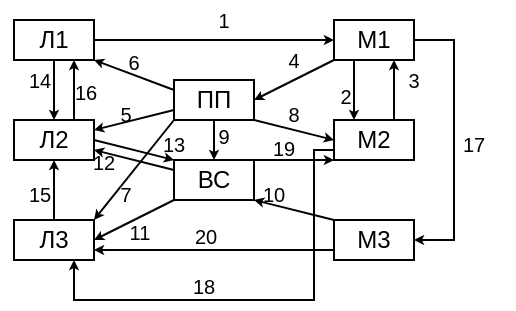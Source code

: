 <mxfile version="13.7.4" type="device"><diagram id="GtK3HyaGSdAhhyVwap6X" name="Page-1"><mxGraphModel dx="475" dy="264" grid="1" gridSize="10" guides="1" tooltips="1" connect="1" arrows="1" fold="1" page="1" pageScale="1" pageWidth="850" pageHeight="1100" math="0" shadow="0"><root><mxCell id="0"/><mxCell id="1" parent="0"/><mxCell id="xU0pDiSYkQ3MEUIYUSDN-10" style="edgeStyle=orthogonalEdgeStyle;rounded=0;orthogonalLoop=1;jettySize=auto;html=1;entryX=0;entryY=0.5;entryDx=0;entryDy=0;endArrow=classic;endFill=1;endSize=2;" edge="1" parent="1" source="xU0pDiSYkQ3MEUIYUSDN-1" target="xU0pDiSYkQ3MEUIYUSDN-4"><mxGeometry relative="1" as="geometry"/></mxCell><mxCell id="xU0pDiSYkQ3MEUIYUSDN-40" value="" style="edgeStyle=none;rounded=0;orthogonalLoop=1;jettySize=auto;html=1;endArrow=classic;endFill=1;endSize=2;fontSize=10;entryX=0.5;entryY=0;entryDx=0;entryDy=0;" edge="1" parent="1" source="xU0pDiSYkQ3MEUIYUSDN-1" target="xU0pDiSYkQ3MEUIYUSDN-2"><mxGeometry relative="1" as="geometry"/></mxCell><mxCell id="xU0pDiSYkQ3MEUIYUSDN-1" value="Л1" style="rounded=0;whiteSpace=wrap;html=1;" vertex="1" parent="1"><mxGeometry x="320" y="40" width="40" height="20" as="geometry"/></mxCell><mxCell id="xU0pDiSYkQ3MEUIYUSDN-2" value="Л2" style="rounded=0;whiteSpace=wrap;html=1;" vertex="1" parent="1"><mxGeometry x="320" y="90" width="40" height="20" as="geometry"/></mxCell><mxCell id="xU0pDiSYkQ3MEUIYUSDN-3" value="Л3" style="rounded=0;whiteSpace=wrap;html=1;" vertex="1" parent="1"><mxGeometry x="320" y="140" width="40" height="20" as="geometry"/></mxCell><mxCell id="xU0pDiSYkQ3MEUIYUSDN-4" value="М1" style="rounded=0;whiteSpace=wrap;html=1;" vertex="1" parent="1"><mxGeometry x="480" y="40" width="40" height="20" as="geometry"/></mxCell><mxCell id="xU0pDiSYkQ3MEUIYUSDN-5" value="М2" style="rounded=0;whiteSpace=wrap;html=1;" vertex="1" parent="1"><mxGeometry x="480" y="90" width="40" height="20" as="geometry"/></mxCell><mxCell id="xU0pDiSYkQ3MEUIYUSDN-6" value="М3" style="rounded=0;whiteSpace=wrap;html=1;" vertex="1" parent="1"><mxGeometry x="480" y="140" width="40" height="20" as="geometry"/></mxCell><mxCell id="xU0pDiSYkQ3MEUIYUSDN-7" value="ПП" style="rounded=0;whiteSpace=wrap;html=1;" vertex="1" parent="1"><mxGeometry x="400" y="70" width="40" height="20" as="geometry"/></mxCell><mxCell id="xU0pDiSYkQ3MEUIYUSDN-8" value="ВС" style="rounded=0;whiteSpace=wrap;html=1;" vertex="1" parent="1"><mxGeometry x="400" y="110" width="40" height="20" as="geometry"/></mxCell><mxCell id="xU0pDiSYkQ3MEUIYUSDN-11" value="&lt;font style=&quot;font-size: 10px;&quot;&gt;1&lt;/font&gt;" style="text;html=1;strokeColor=none;fillColor=none;align=center;verticalAlign=middle;whiteSpace=wrap;rounded=0;strokeWidth=1;fontSize=10;" vertex="1" parent="1"><mxGeometry x="405" y="30" width="40" height="20" as="geometry"/></mxCell><mxCell id="xU0pDiSYkQ3MEUIYUSDN-13" style="edgeStyle=orthogonalEdgeStyle;rounded=0;orthogonalLoop=1;jettySize=auto;html=1;entryX=0.25;entryY=0;entryDx=0;entryDy=0;endArrow=classic;endFill=1;endSize=2;exitX=0.25;exitY=1;exitDx=0;exitDy=0;" edge="1" parent="1" source="xU0pDiSYkQ3MEUIYUSDN-4" target="xU0pDiSYkQ3MEUIYUSDN-5"><mxGeometry relative="1" as="geometry"><mxPoint x="580" y="90" as="sourcePoint"/><mxPoint x="700" y="90" as="targetPoint"/></mxGeometry></mxCell><mxCell id="xU0pDiSYkQ3MEUIYUSDN-14" style="edgeStyle=orthogonalEdgeStyle;rounded=0;orthogonalLoop=1;jettySize=auto;html=1;entryX=0.75;entryY=1;entryDx=0;entryDy=0;endArrow=classic;endFill=1;endSize=2;exitX=0.75;exitY=0;exitDx=0;exitDy=0;" edge="1" parent="1" source="xU0pDiSYkQ3MEUIYUSDN-5" target="xU0pDiSYkQ3MEUIYUSDN-4"><mxGeometry relative="1" as="geometry"><mxPoint x="500" y="100" as="sourcePoint"/><mxPoint x="500" y="70" as="targetPoint"/><Array as="points"><mxPoint x="510" y="80"/><mxPoint x="510" y="80"/></Array></mxGeometry></mxCell><mxCell id="xU0pDiSYkQ3MEUIYUSDN-15" value="&lt;font style=&quot;font-size: 10px&quot;&gt;2&lt;/font&gt;" style="text;html=1;strokeColor=none;fillColor=none;align=center;verticalAlign=middle;whiteSpace=wrap;rounded=0;strokeWidth=1;fontSize=10;" vertex="1" parent="1"><mxGeometry x="466" y="68" width="40" height="20" as="geometry"/></mxCell><mxCell id="xU0pDiSYkQ3MEUIYUSDN-16" value="&lt;font style=&quot;font-size: 10px&quot;&gt;3&lt;/font&gt;" style="text;html=1;strokeColor=none;fillColor=none;align=center;verticalAlign=middle;whiteSpace=wrap;rounded=0;strokeWidth=1;fontSize=10;" vertex="1" parent="1"><mxGeometry x="500" y="60" width="40" height="20" as="geometry"/></mxCell><mxCell id="xU0pDiSYkQ3MEUIYUSDN-17" style="rounded=0;orthogonalLoop=1;jettySize=auto;html=1;entryX=1;entryY=0.5;entryDx=0;entryDy=0;endArrow=classic;endFill=1;endSize=2;exitX=0;exitY=1;exitDx=0;exitDy=0;" edge="1" parent="1" source="xU0pDiSYkQ3MEUIYUSDN-4" target="xU0pDiSYkQ3MEUIYUSDN-7"><mxGeometry relative="1" as="geometry"><mxPoint x="370" y="60" as="sourcePoint"/><mxPoint x="490" y="60" as="targetPoint"/></mxGeometry></mxCell><mxCell id="xU0pDiSYkQ3MEUIYUSDN-18" value="&lt;font style=&quot;font-size: 10px&quot;&gt;4&lt;/font&gt;" style="text;html=1;strokeColor=none;fillColor=none;align=center;verticalAlign=middle;whiteSpace=wrap;rounded=0;strokeWidth=1;fontSize=10;" vertex="1" parent="1"><mxGeometry x="440" y="50" width="40" height="20" as="geometry"/></mxCell><mxCell id="xU0pDiSYkQ3MEUIYUSDN-19" style="rounded=0;orthogonalLoop=1;jettySize=auto;html=1;entryX=1;entryY=0.25;entryDx=0;entryDy=0;endArrow=classic;endFill=1;endSize=2;exitX=0;exitY=0.75;exitDx=0;exitDy=0;" edge="1" parent="1" source="xU0pDiSYkQ3MEUIYUSDN-7" target="xU0pDiSYkQ3MEUIYUSDN-2"><mxGeometry relative="1" as="geometry"><mxPoint x="490" y="70" as="sourcePoint"/><mxPoint x="450" y="90" as="targetPoint"/></mxGeometry></mxCell><mxCell id="xU0pDiSYkQ3MEUIYUSDN-21" value="&lt;font style=&quot;font-size: 10px&quot;&gt;5&lt;/font&gt;" style="text;html=1;strokeColor=none;fillColor=none;align=center;verticalAlign=middle;whiteSpace=wrap;rounded=0;strokeWidth=1;fontSize=10;" vertex="1" parent="1"><mxGeometry x="356" y="77" width="40" height="20" as="geometry"/></mxCell><mxCell id="xU0pDiSYkQ3MEUIYUSDN-22" value="&lt;font style=&quot;font-size: 10px&quot;&gt;6&lt;/font&gt;" style="text;html=1;strokeColor=none;fillColor=none;align=center;verticalAlign=middle;whiteSpace=wrap;rounded=0;strokeWidth=1;fontSize=10;" vertex="1" parent="1"><mxGeometry x="360" y="51" width="40" height="20" as="geometry"/></mxCell><mxCell id="xU0pDiSYkQ3MEUIYUSDN-23" style="rounded=0;orthogonalLoop=1;jettySize=auto;html=1;entryX=1;entryY=1;entryDx=0;entryDy=0;endArrow=classic;endFill=1;endSize=2;exitX=0;exitY=0.25;exitDx=0;exitDy=0;" edge="1" parent="1" source="xU0pDiSYkQ3MEUIYUSDN-7" target="xU0pDiSYkQ3MEUIYUSDN-1"><mxGeometry relative="1" as="geometry"><mxPoint x="410" y="95" as="sourcePoint"/><mxPoint x="370" y="110" as="targetPoint"/></mxGeometry></mxCell><mxCell id="xU0pDiSYkQ3MEUIYUSDN-26" style="rounded=0;orthogonalLoop=1;jettySize=auto;html=1;entryX=1;entryY=0;entryDx=0;entryDy=0;endArrow=classic;endFill=1;endSize=2;exitX=0;exitY=1;exitDx=0;exitDy=0;" edge="1" parent="1" source="xU0pDiSYkQ3MEUIYUSDN-7" target="xU0pDiSYkQ3MEUIYUSDN-3"><mxGeometry relative="1" as="geometry"><mxPoint x="410" y="95" as="sourcePoint"/><mxPoint x="370" y="110" as="targetPoint"/></mxGeometry></mxCell><mxCell id="xU0pDiSYkQ3MEUIYUSDN-27" value="&lt;font style=&quot;font-size: 10px&quot;&gt;7&lt;/font&gt;" style="text;html=1;strokeColor=none;fillColor=none;align=center;verticalAlign=middle;whiteSpace=wrap;rounded=0;strokeWidth=1;fontSize=10;" vertex="1" parent="1"><mxGeometry x="356" y="117" width="40" height="20" as="geometry"/></mxCell><mxCell id="xU0pDiSYkQ3MEUIYUSDN-28" style="rounded=0;orthogonalLoop=1;jettySize=auto;html=1;entryX=0;entryY=0.5;entryDx=0;entryDy=0;endArrow=classic;endFill=1;endSize=2;exitX=1;exitY=1;exitDx=0;exitDy=0;" edge="1" parent="1" source="xU0pDiSYkQ3MEUIYUSDN-7" target="xU0pDiSYkQ3MEUIYUSDN-5"><mxGeometry relative="1" as="geometry"><mxPoint x="410" y="100" as="sourcePoint"/><mxPoint x="370" y="150" as="targetPoint"/></mxGeometry></mxCell><mxCell id="xU0pDiSYkQ3MEUIYUSDN-29" value="&lt;font style=&quot;font-size: 10px&quot;&gt;8&lt;/font&gt;" style="text;html=1;strokeColor=none;fillColor=none;align=center;verticalAlign=middle;whiteSpace=wrap;rounded=0;strokeWidth=1;fontSize=10;" vertex="1" parent="1"><mxGeometry x="440" y="77" width="40" height="20" as="geometry"/></mxCell><mxCell id="xU0pDiSYkQ3MEUIYUSDN-30" style="rounded=0;orthogonalLoop=1;jettySize=auto;html=1;entryX=0.5;entryY=0;entryDx=0;entryDy=0;endArrow=classic;endFill=1;endSize=2;exitX=0.5;exitY=1;exitDx=0;exitDy=0;" edge="1" parent="1" source="xU0pDiSYkQ3MEUIYUSDN-7" target="xU0pDiSYkQ3MEUIYUSDN-8"><mxGeometry relative="1" as="geometry"><mxPoint x="410" y="100" as="sourcePoint"/><mxPoint x="370" y="150" as="targetPoint"/></mxGeometry></mxCell><mxCell id="xU0pDiSYkQ3MEUIYUSDN-31" value="&lt;font style=&quot;font-size: 10px&quot;&gt;9&lt;/font&gt;" style="text;html=1;strokeColor=none;fillColor=none;align=center;verticalAlign=middle;whiteSpace=wrap;rounded=0;strokeWidth=1;fontSize=10;" vertex="1" parent="1"><mxGeometry x="405" y="88" width="40" height="20" as="geometry"/></mxCell><mxCell id="xU0pDiSYkQ3MEUIYUSDN-32" style="rounded=0;orthogonalLoop=1;jettySize=auto;html=1;entryX=1;entryY=1;entryDx=0;entryDy=0;endArrow=classic;endFill=1;endSize=2;exitX=0;exitY=0;exitDx=0;exitDy=0;" edge="1" parent="1" source="xU0pDiSYkQ3MEUIYUSDN-6" target="xU0pDiSYkQ3MEUIYUSDN-8"><mxGeometry relative="1" as="geometry"><mxPoint x="410" y="100" as="sourcePoint"/><mxPoint x="370" y="150" as="targetPoint"/></mxGeometry></mxCell><mxCell id="xU0pDiSYkQ3MEUIYUSDN-33" value="&lt;font style=&quot;font-size: 10px&quot;&gt;10&lt;/font&gt;" style="text;html=1;strokeColor=none;fillColor=none;align=center;verticalAlign=middle;whiteSpace=wrap;rounded=0;strokeWidth=1;fontSize=10;" vertex="1" parent="1"><mxGeometry x="430" y="117" width="40" height="20" as="geometry"/></mxCell><mxCell id="xU0pDiSYkQ3MEUIYUSDN-34" style="rounded=0;orthogonalLoop=1;jettySize=auto;html=1;entryX=1;entryY=0.5;entryDx=0;entryDy=0;endArrow=classic;endFill=1;endSize=2;exitX=0;exitY=1;exitDx=0;exitDy=0;" edge="1" parent="1" source="xU0pDiSYkQ3MEUIYUSDN-8" target="xU0pDiSYkQ3MEUIYUSDN-3"><mxGeometry relative="1" as="geometry"><mxPoint x="410" y="100" as="sourcePoint"/><mxPoint x="370" y="150" as="targetPoint"/></mxGeometry></mxCell><mxCell id="xU0pDiSYkQ3MEUIYUSDN-35" value="&lt;font style=&quot;font-size: 10px&quot;&gt;11&lt;/font&gt;" style="text;html=1;strokeColor=none;fillColor=none;align=center;verticalAlign=middle;whiteSpace=wrap;rounded=0;strokeWidth=1;fontSize=10;" vertex="1" parent="1"><mxGeometry x="363" y="136" width="40" height="20" as="geometry"/></mxCell><mxCell id="xU0pDiSYkQ3MEUIYUSDN-36" style="rounded=0;orthogonalLoop=1;jettySize=auto;html=1;entryX=1;entryY=0.75;entryDx=0;entryDy=0;endArrow=classic;endFill=1;endSize=2;exitX=0;exitY=0.25;exitDx=0;exitDy=0;" edge="1" parent="1" source="xU0pDiSYkQ3MEUIYUSDN-8" target="xU0pDiSYkQ3MEUIYUSDN-2"><mxGeometry relative="1" as="geometry"><mxPoint x="410" y="140" as="sourcePoint"/><mxPoint x="370" y="160" as="targetPoint"/></mxGeometry></mxCell><mxCell id="xU0pDiSYkQ3MEUIYUSDN-38" value="" style="edgeStyle=none;rounded=0;orthogonalLoop=1;jettySize=auto;html=1;endArrow=classic;endFill=1;endSize=2;fontSize=10;exitX=1;exitY=0.5;exitDx=0;exitDy=0;entryX=0;entryY=0;entryDx=0;entryDy=0;" edge="1" parent="1" source="xU0pDiSYkQ3MEUIYUSDN-2" target="xU0pDiSYkQ3MEUIYUSDN-8"><mxGeometry relative="1" as="geometry"/></mxCell><mxCell id="xU0pDiSYkQ3MEUIYUSDN-37" value="&lt;font style=&quot;font-size: 10px&quot;&gt;12&lt;/font&gt;" style="text;html=1;strokeColor=none;fillColor=none;align=center;verticalAlign=middle;whiteSpace=wrap;rounded=0;strokeWidth=1;fontSize=10;" vertex="1" parent="1"><mxGeometry x="345" y="101" width="40" height="20" as="geometry"/></mxCell><mxCell id="xU0pDiSYkQ3MEUIYUSDN-39" value="&lt;font style=&quot;font-size: 10px&quot;&gt;13&lt;/font&gt;" style="text;html=1;strokeColor=none;fillColor=none;align=center;verticalAlign=middle;whiteSpace=wrap;rounded=0;strokeWidth=1;fontSize=10;" vertex="1" parent="1"><mxGeometry x="380" y="92" width="40" height="20" as="geometry"/></mxCell><mxCell id="xU0pDiSYkQ3MEUIYUSDN-41" value="&lt;font style=&quot;font-size: 10px&quot;&gt;14&lt;/font&gt;" style="text;html=1;strokeColor=none;fillColor=none;align=center;verticalAlign=middle;whiteSpace=wrap;rounded=0;strokeWidth=1;fontSize=10;" vertex="1" parent="1"><mxGeometry x="313" y="60" width="40" height="20" as="geometry"/></mxCell><mxCell id="xU0pDiSYkQ3MEUIYUSDN-42" value="" style="edgeStyle=none;rounded=0;orthogonalLoop=1;jettySize=auto;html=1;endArrow=classic;endFill=1;endSize=2;fontSize=10;entryX=0.5;entryY=1;entryDx=0;entryDy=0;exitX=0.5;exitY=0;exitDx=0;exitDy=0;" edge="1" parent="1" source="xU0pDiSYkQ3MEUIYUSDN-3" target="xU0pDiSYkQ3MEUIYUSDN-2"><mxGeometry relative="1" as="geometry"><mxPoint x="350" y="70" as="sourcePoint"/><mxPoint x="350" y="100" as="targetPoint"/></mxGeometry></mxCell><mxCell id="xU0pDiSYkQ3MEUIYUSDN-43" value="&lt;font style=&quot;font-size: 10px&quot;&gt;15&lt;/font&gt;" style="text;html=1;strokeColor=none;fillColor=none;align=center;verticalAlign=middle;whiteSpace=wrap;rounded=0;strokeWidth=1;fontSize=10;" vertex="1" parent="1"><mxGeometry x="313" y="117" width="40" height="20" as="geometry"/></mxCell><mxCell id="xU0pDiSYkQ3MEUIYUSDN-44" value="" style="edgeStyle=none;rounded=0;orthogonalLoop=1;jettySize=auto;html=1;endArrow=classic;endFill=1;endSize=2;fontSize=10;entryX=0.75;entryY=1;entryDx=0;entryDy=0;exitX=0.75;exitY=0;exitDx=0;exitDy=0;" edge="1" parent="1" source="xU0pDiSYkQ3MEUIYUSDN-2" target="xU0pDiSYkQ3MEUIYUSDN-1"><mxGeometry relative="1" as="geometry"><mxPoint x="350" y="70" as="sourcePoint"/><mxPoint x="350" y="100" as="targetPoint"/></mxGeometry></mxCell><mxCell id="xU0pDiSYkQ3MEUIYUSDN-45" value="&lt;font style=&quot;font-size: 10px&quot;&gt;16&lt;/font&gt;" style="text;html=1;strokeColor=none;fillColor=none;align=center;verticalAlign=middle;whiteSpace=wrap;rounded=0;strokeWidth=1;fontSize=10;" vertex="1" parent="1"><mxGeometry x="336" y="66" width="40" height="20" as="geometry"/></mxCell><mxCell id="xU0pDiSYkQ3MEUIYUSDN-46" style="edgeStyle=orthogonalEdgeStyle;rounded=0;orthogonalLoop=1;jettySize=auto;html=1;entryX=1;entryY=0.5;entryDx=0;entryDy=0;endArrow=classic;endFill=1;endSize=2;exitX=1;exitY=0.5;exitDx=0;exitDy=0;" edge="1" parent="1" source="xU0pDiSYkQ3MEUIYUSDN-4" target="xU0pDiSYkQ3MEUIYUSDN-6"><mxGeometry relative="1" as="geometry"><mxPoint x="370" y="60" as="sourcePoint"/><mxPoint x="490" y="60" as="targetPoint"/></mxGeometry></mxCell><mxCell id="xU0pDiSYkQ3MEUIYUSDN-48" value="&lt;font style=&quot;font-size: 10px&quot;&gt;17&lt;/font&gt;" style="text;html=1;strokeColor=none;fillColor=none;align=center;verticalAlign=middle;whiteSpace=wrap;rounded=0;strokeWidth=1;fontSize=10;" vertex="1" parent="1"><mxGeometry x="530" y="92" width="40" height="20" as="geometry"/></mxCell><mxCell id="xU0pDiSYkQ3MEUIYUSDN-49" style="edgeStyle=orthogonalEdgeStyle;rounded=0;orthogonalLoop=1;jettySize=auto;html=1;entryX=0.75;entryY=1;entryDx=0;entryDy=0;endArrow=classic;endFill=1;endSize=2;exitX=0;exitY=0.75;exitDx=0;exitDy=0;" edge="1" parent="1" source="xU0pDiSYkQ3MEUIYUSDN-5" target="xU0pDiSYkQ3MEUIYUSDN-3"><mxGeometry relative="1" as="geometry"><mxPoint x="530" y="60" as="sourcePoint"/><mxPoint x="530" y="160" as="targetPoint"/><Array as="points"><mxPoint x="470" y="105"/><mxPoint x="470" y="180"/><mxPoint x="350" y="180"/></Array></mxGeometry></mxCell><mxCell id="xU0pDiSYkQ3MEUIYUSDN-50" value="&lt;font style=&quot;font-size: 10px&quot;&gt;18&lt;/font&gt;" style="text;html=1;strokeColor=none;fillColor=none;align=center;verticalAlign=middle;whiteSpace=wrap;rounded=0;strokeWidth=1;fontSize=10;" vertex="1" parent="1"><mxGeometry x="395" y="163" width="40" height="20" as="geometry"/></mxCell><mxCell id="xU0pDiSYkQ3MEUIYUSDN-52" style="rounded=0;orthogonalLoop=1;jettySize=auto;html=1;entryX=0;entryY=1;entryDx=0;entryDy=0;endArrow=classic;endFill=1;endSize=2;exitX=1;exitY=0;exitDx=0;exitDy=0;" edge="1" parent="1" source="xU0pDiSYkQ3MEUIYUSDN-8" target="xU0pDiSYkQ3MEUIYUSDN-5"><mxGeometry relative="1" as="geometry"><mxPoint x="490" y="150" as="sourcePoint"/><mxPoint x="450" y="140" as="targetPoint"/></mxGeometry></mxCell><mxCell id="xU0pDiSYkQ3MEUIYUSDN-53" value="&lt;font style=&quot;font-size: 10px&quot;&gt;19&lt;/font&gt;" style="text;html=1;strokeColor=none;fillColor=none;align=center;verticalAlign=middle;whiteSpace=wrap;rounded=0;strokeWidth=1;fontSize=10;" vertex="1" parent="1"><mxGeometry x="435" y="94" width="40" height="20" as="geometry"/></mxCell><mxCell id="xU0pDiSYkQ3MEUIYUSDN-55" style="rounded=0;orthogonalLoop=1;jettySize=auto;html=1;entryX=1;entryY=0.75;entryDx=0;entryDy=0;endArrow=classic;endFill=1;endSize=2;exitX=0;exitY=0.75;exitDx=0;exitDy=0;" edge="1" parent="1" source="xU0pDiSYkQ3MEUIYUSDN-6" target="xU0pDiSYkQ3MEUIYUSDN-3"><mxGeometry relative="1" as="geometry"><mxPoint x="490" y="150" as="sourcePoint"/><mxPoint x="450" y="140" as="targetPoint"/></mxGeometry></mxCell><mxCell id="xU0pDiSYkQ3MEUIYUSDN-56" value="&lt;font style=&quot;font-size: 10px&quot;&gt;20&lt;/font&gt;" style="text;html=1;strokeColor=none;fillColor=none;align=center;verticalAlign=middle;whiteSpace=wrap;rounded=0;strokeWidth=1;fontSize=10;" vertex="1" parent="1"><mxGeometry x="396" y="138" width="40" height="20" as="geometry"/></mxCell></root></mxGraphModel></diagram></mxfile>
